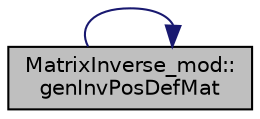 digraph "MatrixInverse_mod::genInvPosDefMat"
{
 // LATEX_PDF_SIZE
  edge [fontname="Helvetica",fontsize="10",labelfontname="Helvetica",labelfontsize="10"];
  node [fontname="Helvetica",fontsize="10",shape=record];
  rankdir="LR";
  Node1 [label="MatrixInverse_mod::\lgenInvPosDefMat",height=0.2,width=0.4,color="black", fillcolor="grey75", style="filled", fontcolor="black",tooltip="Generate the inverse matrix of an input symmetric-positive-definite matrix PosDefMat."];
  Node1 -> Node1 [color="midnightblue",fontsize="10",style="solid",fontname="Helvetica"];
}
